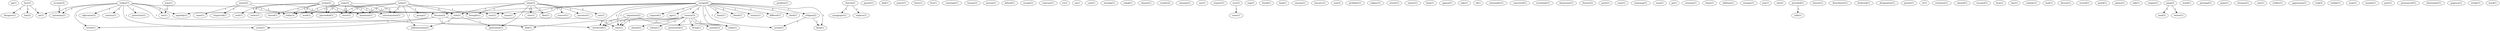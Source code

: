 digraph G {
  pp [ label="pp(1)" ];
  inquisition [ label="inquisition(2)" ];
  stake [ label="stake(1)" ];
  witchcraft [ label="witchcraft(1)" ];
  exist [ label="exist(1)" ];
  problem [ label="problem(1)" ];
  church [ label="church(2)" ];
  synagogue [ label="synagogue(1)" ];
  replace [ label="replace(1)" ];
  parent [ label="parent(1)" ];
  ibid [ label="ibid(2)" ];
  power [ label="power(1)" ];
  force [ label="force(1)" ];
  live [ label="live(1)" ];
  contempt [ label="contempt(1)" ];
  human [ label="human(1)" ];
  person [ label="person(1)" ];
  nation [ label="nation(2)" ];
  came [ label="came(1)" ];
  respected [ label="respected(1)" ];
  today [ label="today(3)" ];
  rule [ label="rule(5)" ];
  defend [ label="defend(1)" ];
  escape [ label="escape(1)" ];
  contrary [ label="contrary(1)" ];
  vs [ label="vs(1)" ];
  su [ label="su(1)" ];
  case [ label="case(1)" ];
  worship [ label="worship(1)" ];
  sahak [ label="sahak(1)" ];
  serdar [ label="serdar(2)" ];
  zuma [ label="zuma(1)" ];
  exists [ label="exists(1)" ];
  sera [ label="sera(1)" ];
  closed [ label="closed(1)" ];
  soul [ label="soul(1)" ];
  work [ label="work(1)" ];
  proceeded [ label="proceeded(1)" ];
  mountain [ label="mountain(1)" ];
  serve [ label="serve(1)" ];
  extermination [ label="extermination(1)" ];
  ohanus [ label="ohanus(1)" ];
  cruelty [ label="cruelty(2)" ];
  romania [ label="romania(1)" ];
  europe [ label="europe(4)" ];
  country [ label="country(3)" ];
  enjoyed [ label="enjoyed(1)" ];
  age [ label="age(1)" ];
  religion [ label="religion(2)" ];
  basis [ label="basis(1)" ];
  blood [ label="blood(1)" ];
  became [ label="became(2)" ];
  enmity [ label="enmity(1)" ];
  differed [ label="differed(1)" ];
  action [ label="action(1)" ];
  shed [ label="shed(1)" ];
  keep [ label="keep(1)" ];
  use [ label="use(1)" ];
  respect [ label="respect(1)" ];
  chased [ label="chased(1)" ];
  sultan [ label="sultan(1)" ];
  persecuted [ label="persecuted(1)" ];
  living [ label="living(1)" ];
  asylum [ label="asylum(3)" ];
  find [ label="find(1)" ];
  sect [ label="sect(2)" ];
  cross [ label="cross(1)" ];
  eng [ label="eng(2)" ];
  found [ label="found(1)" ];
  land [ label="land(1)" ];
  smyrna [ label="smyrna(1)" ];
  ibid [ label="ibid(1)" ];
  loncaric [ label="loncaric(1)" ];
  non [ label="non(2)" ];
  prohibits [ label="prohibits(1)" ];
  subject [ label="subject(1)" ];
  article [ label="article(1)" ];
  matter [ label="matter(1)" ];
  form [ label="form(1)" ];
  appear [ label="appear(1)" ];
  take [ label="take(1)" ];
  rd [ label="rd(1)" ];
  fact [ label="fact(2)" ];
  law [ label="law(2)" ];
  disagree [ label="disagree(1)" ];
  air [ label="air(1)" ];
  nationality [ label="nationality(1)" ];
  converted [ label="converted(1)" ];
  everybody [ label="everybody(1)" ];
  fanaticism [ label="fanaticism(1)" ];
  feature [ label="feature(2)" ];
  paris [ label="paris(1)" ];
  none [ label="none(1)" ];
  iminnnap [ label="iminnnap(1)" ];
  uucp [ label="uucp(1)" ];
  go [ label="go(1)" ];
  islam [ label="islam(1)" ];
  clue [ label="clue(1)" ];
  flaw [ label="flaw(1)" ];
  convert [ label="convert(1)" ];
  ancestor [ label="ancestor(1)" ];
  one [ label="one(1)" ];
  generation [ label="generation(1)" ];
  brought [ label="brought(1)" ];
  armenia [ label="armenia(1)" ];
  chant [ label="chant(1)" ];
  addition [ label="addition(1)" ];
  mosque [ label="mosque(1)" ];
  jew [ label="jew(1)" ];
  edu [ label="edu(2)" ];
  provided [ label="provided(1)" ];
  calls [ label="calls(1)" ];
  argic [ label="argic(2)" ];
  history [ label="history(1)" ];
  detachment [ label="detachment(1)" ];
  frederick [ label="frederick(1)" ];
  designation [ label="designation(1)" ];
  account [ label="account(3)" ];
  autonomy [ label="autonomy(1)" ];
  permit [ label="permit(1)" ];
  turkey [ label="turkey(7)" ];
  protection [ label="protection(1)" ];
  adjuration [ label="adjuration(1)" ];
  scene [ label="scene(1)" ];
  century [ label="century(1)" ];
  see [ label="see(1)" ];
  terror [ label="terror(1)" ];
  anybody [ label="anybody(1)" ];
  re [ label="re(1)" ];
  eucharist [ label="eucharist(1)" ];
  obeyed [ label="obeyed(1)" ];
  ciocanel [ label="ciocanel(1)" ];
  lyon [ label="lyon(1)" ];
  line [ label="line(1)" ];
  catholic [ label="catholic(1)" ];
  luck [ label="luck(1)" ];
  dictum [ label="dictum(1)" ];
  served [ label="served(1)" ];
  greek [ label="greek(1)" ];
  galata [ label="galata(1)" ];
  eski [ label="eski(1)" ];
  empire [ label="empire(1)" ];
  josip [ label="josip(2)" ];
  umd [ label="umd(2)" ];
  writes [ label="writes(1)" ];
  stand [ label="stand(1)" ];
  portugal [ label="portugal(1)" ];
  spain [ label="spain(1)" ];
  turks [ label="turks(1)" ];
  group [ label="group(1)" ];
  administration [ label="administration(1)" ];
  ottoman [ label="ottoman(1)" ];
  way [ label="way(1)" ];
  turkler [ label="turkler(1)" ];
  appressian [ label="appressian(1)" ];
  turk [ label="turk(3)" ];
  jews [ label="jews(1)" ];
  turkify [ label="turkify(1)" ];
  mojo [ label="mojo(1)" ];
  muslim [ label="muslim(1)" ];
  gore [ label="gore(1)" ];
  pronounced [ label="pronounced(1)" ];
  islam [ label="islam(2)" ];
  christianity [ label="christianity(1)" ];
  popescu [ label="popescu(1)" ];
  stroke [ label="stroke(1)" ];
  word [ label="word(1)" ];
  inquisition -> stake [ label="1" ];
  inquisition -> witchcraft [ label="1" ];
  inquisition -> exist [ label="1" ];
  church -> synagogue [ label="1" ];
  church -> replace [ label="1" ];
  nation -> came [ label="1" ];
  nation -> respected [ label="1" ];
  nation -> today [ label="1" ];
  nation -> rule [ label="1" ];
  serdar -> zuma [ label="1" ];
  serdar -> exists [ label="1" ];
  serdar -> sera [ label="1" ];
  serdar -> closed [ label="1" ];
  serdar -> soul [ label="1" ];
  serdar -> work [ label="1" ];
  serdar -> proceeded [ label="1" ];
  serdar -> today [ label="1" ];
  serdar -> mountain [ label="1" ];
  serdar -> serve [ label="1" ];
  serdar -> extermination [ label="1" ];
  europe -> country [ label="2" ];
  europe -> enjoyed [ label="2" ];
  europe -> age [ label="2" ];
  europe -> zuma [ label="1" ];
  europe -> sera [ label="1" ];
  europe -> religion [ label="1" ];
  europe -> stake [ label="2" ];
  europe -> basis [ label="1" ];
  europe -> blood [ label="2" ];
  europe -> became [ label="2" ];
  europe -> enmity [ label="1" ];
  europe -> differed [ label="2" ];
  europe -> witchcraft [ label="2" ];
  europe -> exist [ label="2" ];
  europe -> action [ label="1" ];
  europe -> shed [ label="2" ];
  europe -> keep [ label="1" ];
  country -> chased [ label="1" ];
  country -> sultan [ label="1" ];
  country -> persecuted [ label="1" ];
  country -> stake [ label="1" ];
  country -> living [ label="1" ];
  country -> asylum [ label="1" ];
  country -> witchcraft [ label="1" ];
  country -> exist [ label="1" ];
  country -> find [ label="1" ];
  sect -> cross [ label="1" ];
  fact -> law [ label="1" ];
  fact -> disagree [ label="1" ];
  fact -> air [ label="1" ];
  religion -> action [ label="1" ];
  religion -> keep [ label="1" ];
  islam -> clue [ label="1" ];
  islam -> flaw [ label="1" ];
  islam -> convert [ label="1" ];
  islam -> today [ label="1" ];
  islam -> ancestor [ label="1" ];
  islam -> one [ label="1" ];
  islam -> rule [ label="1" ];
  islam -> generation [ label="1" ];
  islam -> brought [ label="1" ];
  provided -> calls [ label="1" ];
  argic -> work [ label="1" ];
  argic -> proceeded [ label="1" ];
  argic -> today [ label="1" ];
  argic -> mountain [ label="1" ];
  argic -> serve [ label="1" ];
  argic -> extermination [ label="1" ];
  account -> autonomy [ label="1" ];
  turkey -> protection [ label="1" ];
  turkey -> adjuration [ label="1" ];
  turkey -> became [ label="1" ];
  turkey -> air [ label="1" ];
  turkey -> scene [ label="1" ];
  turkey -> century [ label="1" ];
  turkey -> find [ label="1" ];
  turkey -> see [ label="1" ];
  turkey -> autonomy [ label="1" ];
  turkey -> terror [ label="1" ];
  turkey -> anybody [ label="1" ];
  became -> witchcraft [ label="1" ];
  became -> exist [ label="1" ];
  became -> scene [ label="1" ];
  became -> terror [ label="1" ];
  josip -> umd [ label="1" ];
  josip -> writes [ label="1" ];
  turks -> mountain [ label="1" ];
  turks -> rule [ label="2" ];
  turks -> group [ label="1" ];
  turks -> administration [ label="1" ];
  turks -> brought [ label="1" ];
  turks -> serve [ label="1" ];
  turks -> extermination [ label="1" ];
  turks -> anybody [ label="1" ];
  rule -> administration [ label="1" ];
  rule -> generation [ label="1" ];
  jews -> see [ label="1" ];
}
